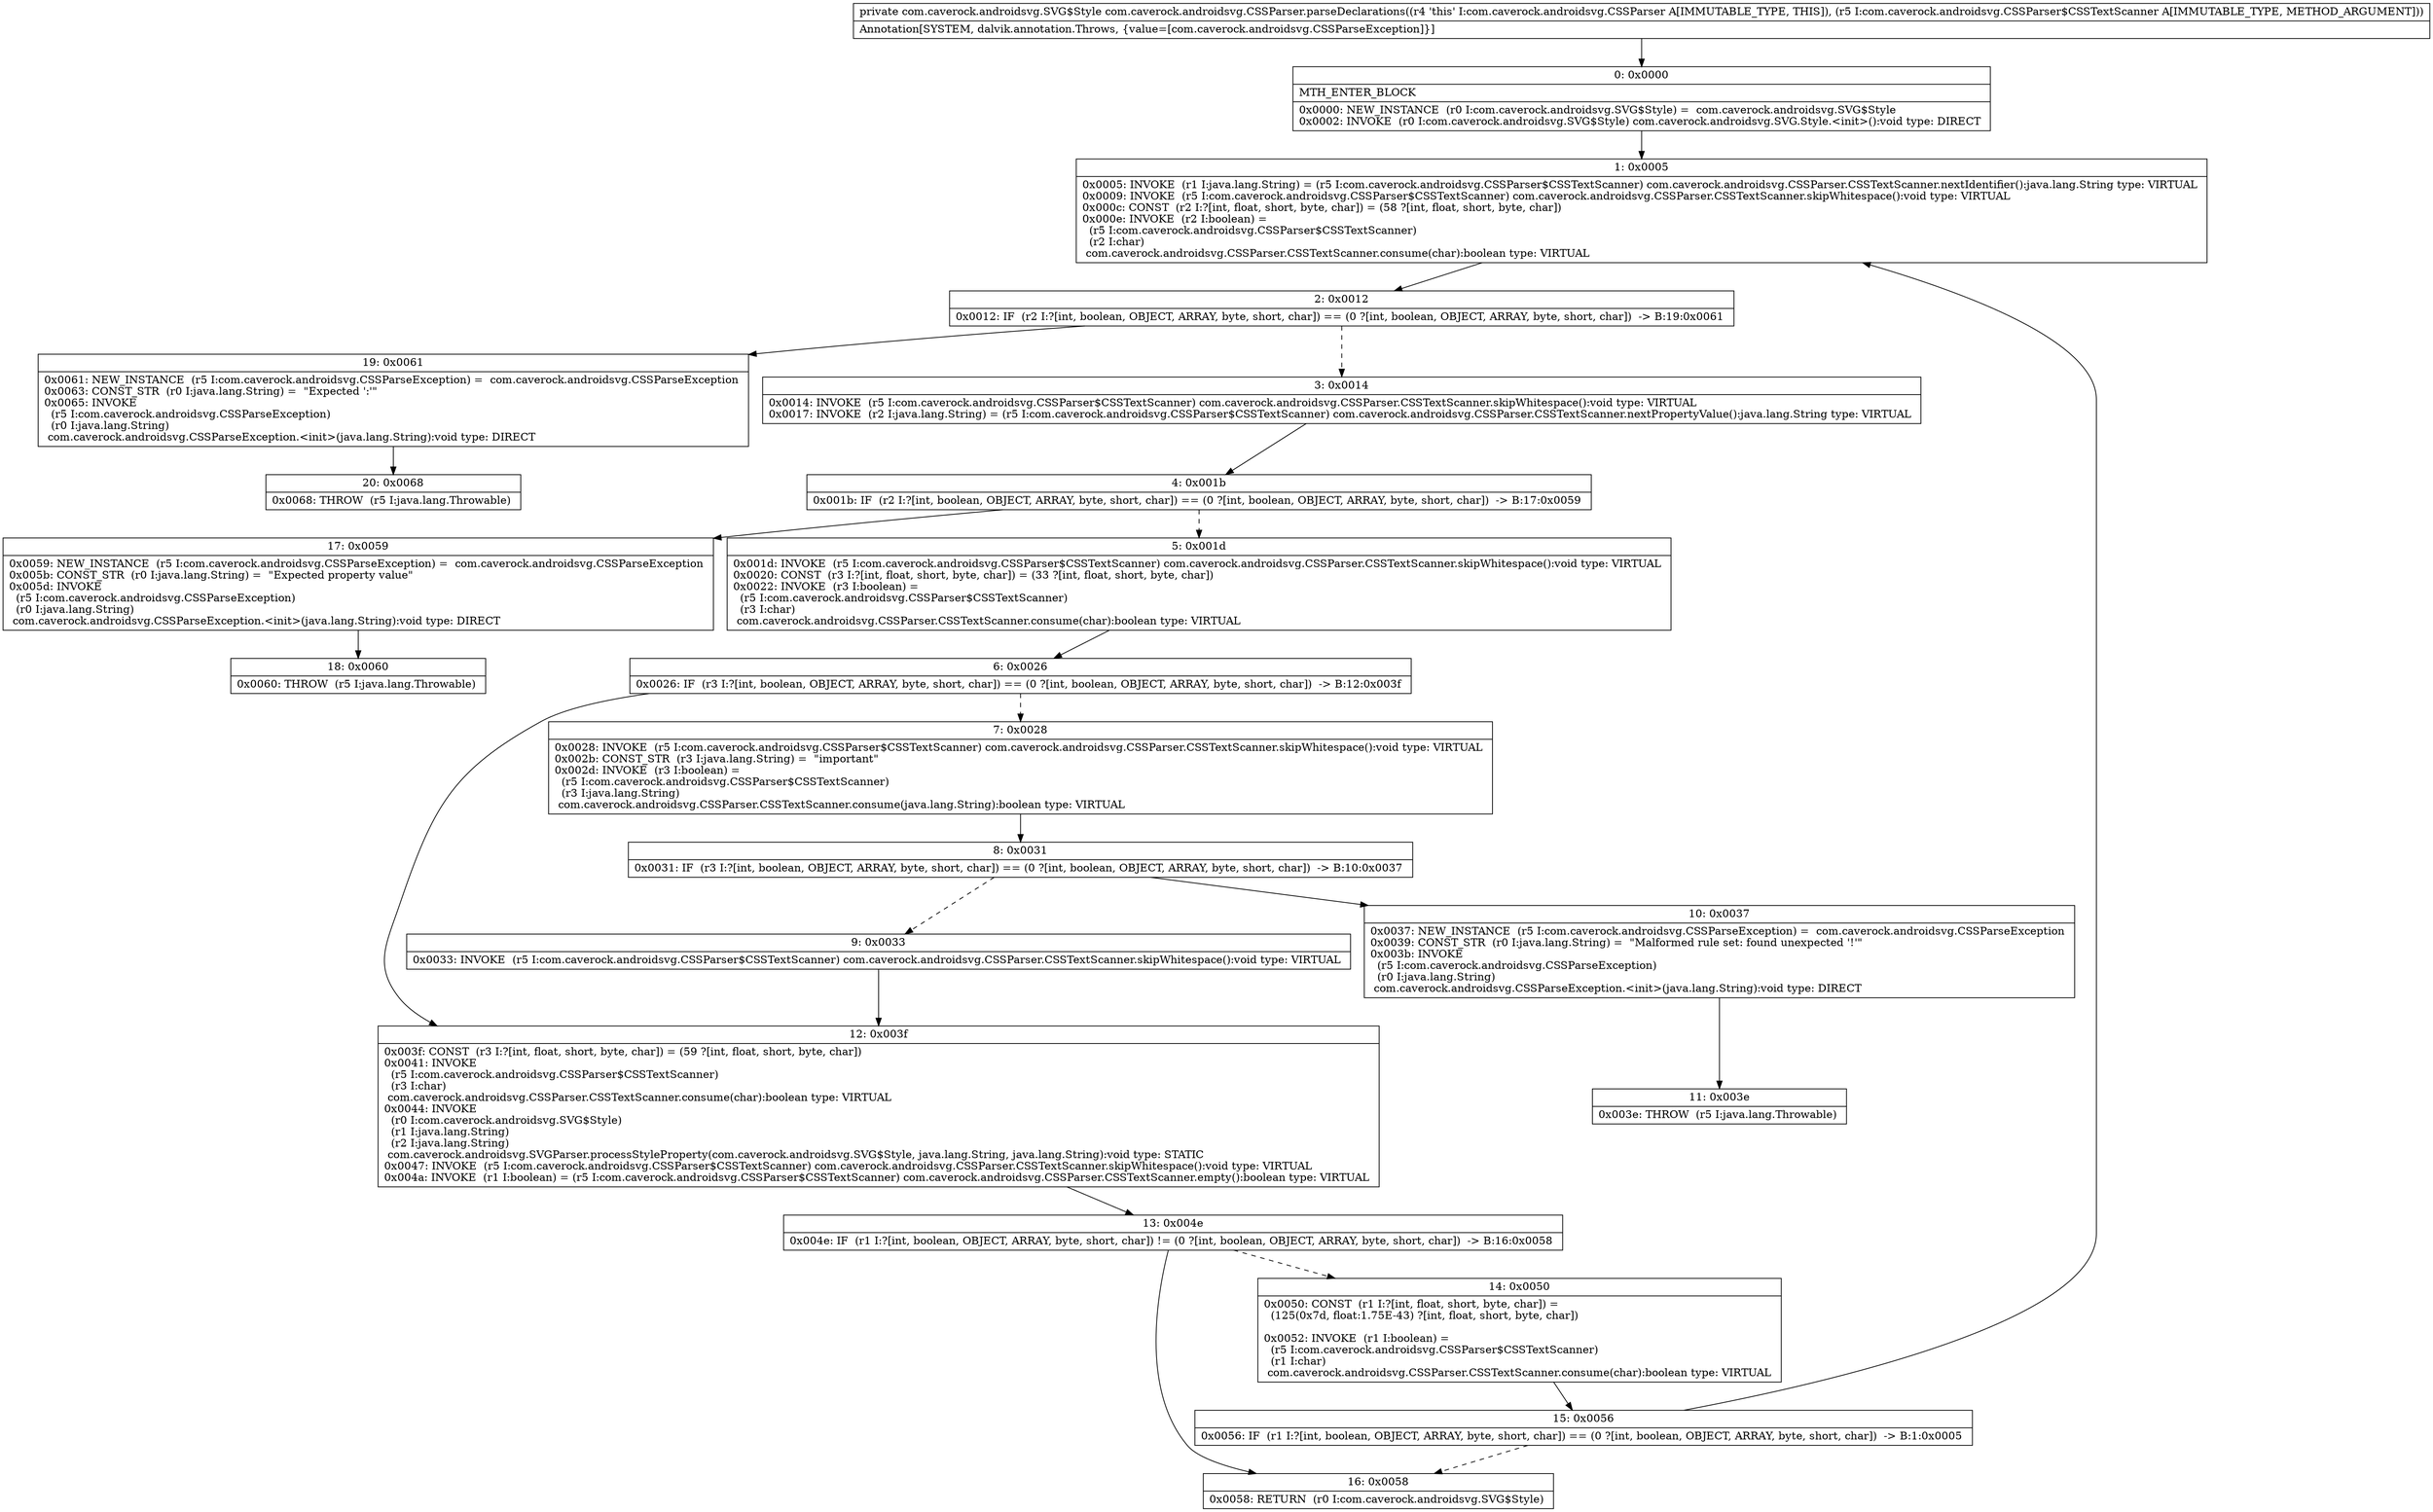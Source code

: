 digraph "CFG forcom.caverock.androidsvg.CSSParser.parseDeclarations(Lcom\/caverock\/androidsvg\/CSSParser$CSSTextScanner;)Lcom\/caverock\/androidsvg\/SVG$Style;" {
Node_0 [shape=record,label="{0\:\ 0x0000|MTH_ENTER_BLOCK\l|0x0000: NEW_INSTANCE  (r0 I:com.caverock.androidsvg.SVG$Style) =  com.caverock.androidsvg.SVG$Style \l0x0002: INVOKE  (r0 I:com.caverock.androidsvg.SVG$Style) com.caverock.androidsvg.SVG.Style.\<init\>():void type: DIRECT \l}"];
Node_1 [shape=record,label="{1\:\ 0x0005|0x0005: INVOKE  (r1 I:java.lang.String) = (r5 I:com.caverock.androidsvg.CSSParser$CSSTextScanner) com.caverock.androidsvg.CSSParser.CSSTextScanner.nextIdentifier():java.lang.String type: VIRTUAL \l0x0009: INVOKE  (r5 I:com.caverock.androidsvg.CSSParser$CSSTextScanner) com.caverock.androidsvg.CSSParser.CSSTextScanner.skipWhitespace():void type: VIRTUAL \l0x000c: CONST  (r2 I:?[int, float, short, byte, char]) = (58 ?[int, float, short, byte, char]) \l0x000e: INVOKE  (r2 I:boolean) = \l  (r5 I:com.caverock.androidsvg.CSSParser$CSSTextScanner)\l  (r2 I:char)\l com.caverock.androidsvg.CSSParser.CSSTextScanner.consume(char):boolean type: VIRTUAL \l}"];
Node_2 [shape=record,label="{2\:\ 0x0012|0x0012: IF  (r2 I:?[int, boolean, OBJECT, ARRAY, byte, short, char]) == (0 ?[int, boolean, OBJECT, ARRAY, byte, short, char])  \-\> B:19:0x0061 \l}"];
Node_3 [shape=record,label="{3\:\ 0x0014|0x0014: INVOKE  (r5 I:com.caverock.androidsvg.CSSParser$CSSTextScanner) com.caverock.androidsvg.CSSParser.CSSTextScanner.skipWhitespace():void type: VIRTUAL \l0x0017: INVOKE  (r2 I:java.lang.String) = (r5 I:com.caverock.androidsvg.CSSParser$CSSTextScanner) com.caverock.androidsvg.CSSParser.CSSTextScanner.nextPropertyValue():java.lang.String type: VIRTUAL \l}"];
Node_4 [shape=record,label="{4\:\ 0x001b|0x001b: IF  (r2 I:?[int, boolean, OBJECT, ARRAY, byte, short, char]) == (0 ?[int, boolean, OBJECT, ARRAY, byte, short, char])  \-\> B:17:0x0059 \l}"];
Node_5 [shape=record,label="{5\:\ 0x001d|0x001d: INVOKE  (r5 I:com.caverock.androidsvg.CSSParser$CSSTextScanner) com.caverock.androidsvg.CSSParser.CSSTextScanner.skipWhitespace():void type: VIRTUAL \l0x0020: CONST  (r3 I:?[int, float, short, byte, char]) = (33 ?[int, float, short, byte, char]) \l0x0022: INVOKE  (r3 I:boolean) = \l  (r5 I:com.caverock.androidsvg.CSSParser$CSSTextScanner)\l  (r3 I:char)\l com.caverock.androidsvg.CSSParser.CSSTextScanner.consume(char):boolean type: VIRTUAL \l}"];
Node_6 [shape=record,label="{6\:\ 0x0026|0x0026: IF  (r3 I:?[int, boolean, OBJECT, ARRAY, byte, short, char]) == (0 ?[int, boolean, OBJECT, ARRAY, byte, short, char])  \-\> B:12:0x003f \l}"];
Node_7 [shape=record,label="{7\:\ 0x0028|0x0028: INVOKE  (r5 I:com.caverock.androidsvg.CSSParser$CSSTextScanner) com.caverock.androidsvg.CSSParser.CSSTextScanner.skipWhitespace():void type: VIRTUAL \l0x002b: CONST_STR  (r3 I:java.lang.String) =  \"important\" \l0x002d: INVOKE  (r3 I:boolean) = \l  (r5 I:com.caverock.androidsvg.CSSParser$CSSTextScanner)\l  (r3 I:java.lang.String)\l com.caverock.androidsvg.CSSParser.CSSTextScanner.consume(java.lang.String):boolean type: VIRTUAL \l}"];
Node_8 [shape=record,label="{8\:\ 0x0031|0x0031: IF  (r3 I:?[int, boolean, OBJECT, ARRAY, byte, short, char]) == (0 ?[int, boolean, OBJECT, ARRAY, byte, short, char])  \-\> B:10:0x0037 \l}"];
Node_9 [shape=record,label="{9\:\ 0x0033|0x0033: INVOKE  (r5 I:com.caverock.androidsvg.CSSParser$CSSTextScanner) com.caverock.androidsvg.CSSParser.CSSTextScanner.skipWhitespace():void type: VIRTUAL \l}"];
Node_10 [shape=record,label="{10\:\ 0x0037|0x0037: NEW_INSTANCE  (r5 I:com.caverock.androidsvg.CSSParseException) =  com.caverock.androidsvg.CSSParseException \l0x0039: CONST_STR  (r0 I:java.lang.String) =  \"Malformed rule set: found unexpected '!'\" \l0x003b: INVOKE  \l  (r5 I:com.caverock.androidsvg.CSSParseException)\l  (r0 I:java.lang.String)\l com.caverock.androidsvg.CSSParseException.\<init\>(java.lang.String):void type: DIRECT \l}"];
Node_11 [shape=record,label="{11\:\ 0x003e|0x003e: THROW  (r5 I:java.lang.Throwable) \l}"];
Node_12 [shape=record,label="{12\:\ 0x003f|0x003f: CONST  (r3 I:?[int, float, short, byte, char]) = (59 ?[int, float, short, byte, char]) \l0x0041: INVOKE  \l  (r5 I:com.caverock.androidsvg.CSSParser$CSSTextScanner)\l  (r3 I:char)\l com.caverock.androidsvg.CSSParser.CSSTextScanner.consume(char):boolean type: VIRTUAL \l0x0044: INVOKE  \l  (r0 I:com.caverock.androidsvg.SVG$Style)\l  (r1 I:java.lang.String)\l  (r2 I:java.lang.String)\l com.caverock.androidsvg.SVGParser.processStyleProperty(com.caverock.androidsvg.SVG$Style, java.lang.String, java.lang.String):void type: STATIC \l0x0047: INVOKE  (r5 I:com.caverock.androidsvg.CSSParser$CSSTextScanner) com.caverock.androidsvg.CSSParser.CSSTextScanner.skipWhitespace():void type: VIRTUAL \l0x004a: INVOKE  (r1 I:boolean) = (r5 I:com.caverock.androidsvg.CSSParser$CSSTextScanner) com.caverock.androidsvg.CSSParser.CSSTextScanner.empty():boolean type: VIRTUAL \l}"];
Node_13 [shape=record,label="{13\:\ 0x004e|0x004e: IF  (r1 I:?[int, boolean, OBJECT, ARRAY, byte, short, char]) != (0 ?[int, boolean, OBJECT, ARRAY, byte, short, char])  \-\> B:16:0x0058 \l}"];
Node_14 [shape=record,label="{14\:\ 0x0050|0x0050: CONST  (r1 I:?[int, float, short, byte, char]) = \l  (125(0x7d, float:1.75E\-43) ?[int, float, short, byte, char])\l \l0x0052: INVOKE  (r1 I:boolean) = \l  (r5 I:com.caverock.androidsvg.CSSParser$CSSTextScanner)\l  (r1 I:char)\l com.caverock.androidsvg.CSSParser.CSSTextScanner.consume(char):boolean type: VIRTUAL \l}"];
Node_15 [shape=record,label="{15\:\ 0x0056|0x0056: IF  (r1 I:?[int, boolean, OBJECT, ARRAY, byte, short, char]) == (0 ?[int, boolean, OBJECT, ARRAY, byte, short, char])  \-\> B:1:0x0005 \l}"];
Node_16 [shape=record,label="{16\:\ 0x0058|0x0058: RETURN  (r0 I:com.caverock.androidsvg.SVG$Style) \l}"];
Node_17 [shape=record,label="{17\:\ 0x0059|0x0059: NEW_INSTANCE  (r5 I:com.caverock.androidsvg.CSSParseException) =  com.caverock.androidsvg.CSSParseException \l0x005b: CONST_STR  (r0 I:java.lang.String) =  \"Expected property value\" \l0x005d: INVOKE  \l  (r5 I:com.caverock.androidsvg.CSSParseException)\l  (r0 I:java.lang.String)\l com.caverock.androidsvg.CSSParseException.\<init\>(java.lang.String):void type: DIRECT \l}"];
Node_18 [shape=record,label="{18\:\ 0x0060|0x0060: THROW  (r5 I:java.lang.Throwable) \l}"];
Node_19 [shape=record,label="{19\:\ 0x0061|0x0061: NEW_INSTANCE  (r5 I:com.caverock.androidsvg.CSSParseException) =  com.caverock.androidsvg.CSSParseException \l0x0063: CONST_STR  (r0 I:java.lang.String) =  \"Expected ':'\" \l0x0065: INVOKE  \l  (r5 I:com.caverock.androidsvg.CSSParseException)\l  (r0 I:java.lang.String)\l com.caverock.androidsvg.CSSParseException.\<init\>(java.lang.String):void type: DIRECT \l}"];
Node_20 [shape=record,label="{20\:\ 0x0068|0x0068: THROW  (r5 I:java.lang.Throwable) \l}"];
MethodNode[shape=record,label="{private com.caverock.androidsvg.SVG$Style com.caverock.androidsvg.CSSParser.parseDeclarations((r4 'this' I:com.caverock.androidsvg.CSSParser A[IMMUTABLE_TYPE, THIS]), (r5 I:com.caverock.androidsvg.CSSParser$CSSTextScanner A[IMMUTABLE_TYPE, METHOD_ARGUMENT]))  | Annotation[SYSTEM, dalvik.annotation.Throws, \{value=[com.caverock.androidsvg.CSSParseException]\}]\l}"];
MethodNode -> Node_0;
Node_0 -> Node_1;
Node_1 -> Node_2;
Node_2 -> Node_3[style=dashed];
Node_2 -> Node_19;
Node_3 -> Node_4;
Node_4 -> Node_5[style=dashed];
Node_4 -> Node_17;
Node_5 -> Node_6;
Node_6 -> Node_7[style=dashed];
Node_6 -> Node_12;
Node_7 -> Node_8;
Node_8 -> Node_9[style=dashed];
Node_8 -> Node_10;
Node_9 -> Node_12;
Node_10 -> Node_11;
Node_12 -> Node_13;
Node_13 -> Node_14[style=dashed];
Node_13 -> Node_16;
Node_14 -> Node_15;
Node_15 -> Node_1;
Node_15 -> Node_16[style=dashed];
Node_17 -> Node_18;
Node_19 -> Node_20;
}

